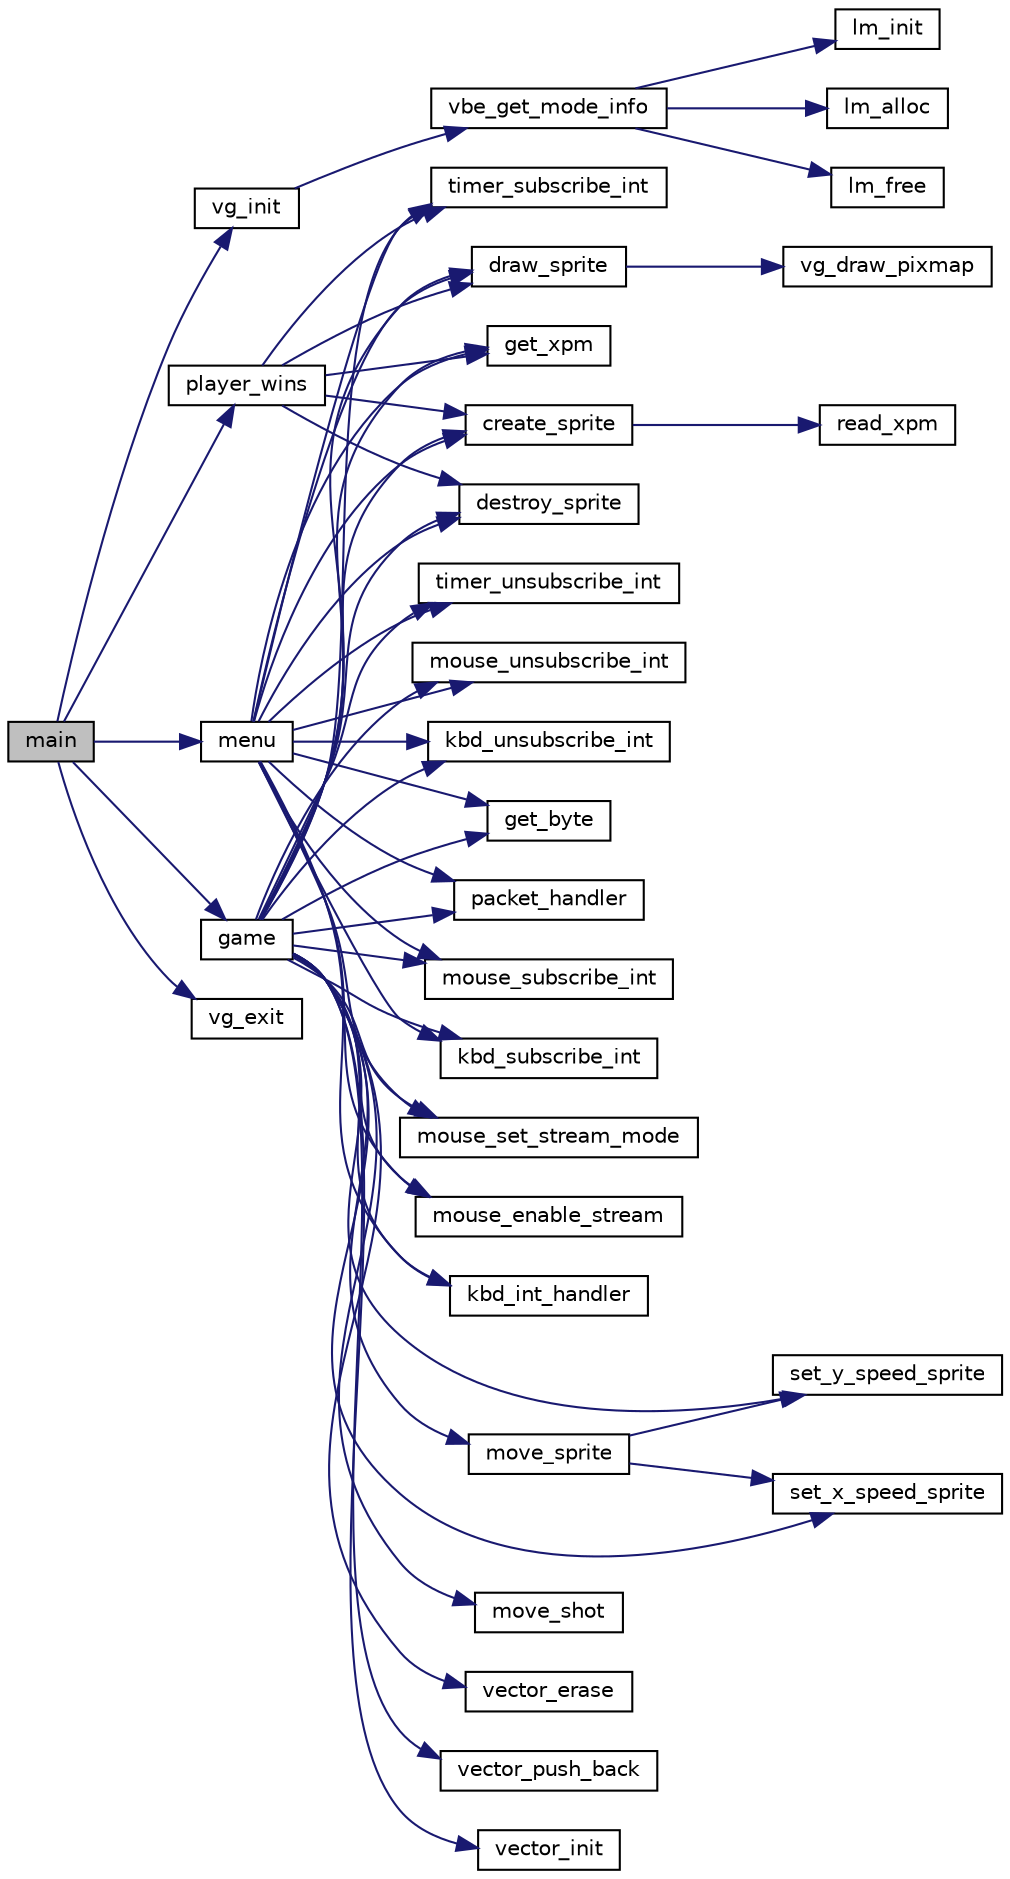 digraph "main"
{
  edge [fontname="Helvetica",fontsize="10",labelfontname="Helvetica",labelfontsize="10"];
  node [fontname="Helvetica",fontsize="10",shape=record];
  rankdir="LR";
  Node1 [label="main",height=0.2,width=0.4,color="black", fillcolor="grey75", style="filled", fontcolor="black"];
  Node1 -> Node2 [color="midnightblue",fontsize="10",style="solid",fontname="Helvetica"];
  Node2 [label="vg_init",height=0.2,width=0.4,color="black", fillcolor="white", style="filled",URL="$group__video__gr.html#gacef21667c79365d57a084bed994c2189",tooltip="Initializes the video module in graphics mode. "];
  Node2 -> Node3 [color="midnightblue",fontsize="10",style="solid",fontname="Helvetica"];
  Node3 [label="vbe_get_mode_info",height=0.2,width=0.4,color="black", fillcolor="white", style="filled",URL="$group__vbe.html#ga4ef3234e41f2050bc094a22049b69e45",tooltip="Returns information on the input VBE mode, including screen dimensions, color depth and VRAM physical..."];
  Node3 -> Node4 [color="midnightblue",fontsize="10",style="solid",fontname="Helvetica"];
  Node4 [label="lm_init",height=0.2,width=0.4,color="black", fillcolor="white", style="filled",URL="$group__lmlib.html#ga00a9c17c01e794a6bfc80fc5c6ab1ed1",tooltip="Initializes the low memory area, the region up to the 1 MByte physical address, by mapping it on the ..."];
  Node3 -> Node5 [color="midnightblue",fontsize="10",style="solid",fontname="Helvetica"];
  Node5 [label="lm_alloc",height=0.2,width=0.4,color="black", fillcolor="white", style="filled",URL="$group__lmlib.html#gae45d971ce2ffcf4dc2677eba033a92cd",tooltip="Allocates a memory block in low memory area with the specified size. "];
  Node3 -> Node6 [color="midnightblue",fontsize="10",style="solid",fontname="Helvetica"];
  Node6 [label="lm_free",height=0.2,width=0.4,color="black", fillcolor="white", style="filled",URL="$group__lmlib.html#ga73e89d9c297b7390021fb545513579c6",tooltip="Frees a memory block in the low memory area, previously allocated using lm_alloc() ..."];
  Node1 -> Node7 [color="midnightblue",fontsize="10",style="solid",fontname="Helvetica"];
  Node7 [label="menu",height=0.2,width=0.4,color="black", fillcolor="white", style="filled",URL="$group__game.html#ga792d3a7c31488479811f72b787f85e4d",tooltip="Function for displaying the menu. "];
  Node7 -> Node8 [color="midnightblue",fontsize="10",style="solid",fontname="Helvetica"];
  Node8 [label="timer_subscribe_int",height=0.2,width=0.4,color="black", fillcolor="white", style="filled",URL="$group__timer.html#ga4c5d9f47323eda494cfd826f6d62eec9",tooltip="Subscribes and enables Timer 0 interrupts. "];
  Node7 -> Node9 [color="midnightblue",fontsize="10",style="solid",fontname="Helvetica"];
  Node9 [label="mouse_subscribe_int",height=0.2,width=0.4,color="black", fillcolor="white", style="filled",URL="$group__mouse.html#ga99506573209b197b84ee22a228b89fbd",tooltip="Subscribes to the mouse&#39;s interrupts. "];
  Node7 -> Node10 [color="midnightblue",fontsize="10",style="solid",fontname="Helvetica"];
  Node10 [label="kbd_subscribe_int",height=0.2,width=0.4,color="black", fillcolor="white", style="filled",URL="$group__kbd.html#ga77e2ed8f53e0fae3f4005fa26c6d2692",tooltip="Subscribes to the keyboard&#39;s interrupts. "];
  Node7 -> Node11 [color="midnightblue",fontsize="10",style="solid",fontname="Helvetica"];
  Node11 [label="create_sprite",height=0.2,width=0.4,color="black", fillcolor="white", style="filled",URL="$group__sprite.html#ga585fbaeb1d5f34bb4e1393e7e99697dd",tooltip="Creates a sprite. "];
  Node11 -> Node12 [color="midnightblue",fontsize="10",style="solid",fontname="Helvetica"];
  Node12 [label="read_xpm",height=0.2,width=0.4,color="black", fillcolor="white", style="filled",URL="$group__xpm.html#ga05b2c5e4dbcaffa701703b50a2111783"];
  Node7 -> Node13 [color="midnightblue",fontsize="10",style="solid",fontname="Helvetica"];
  Node13 [label="get_xpm",height=0.2,width=0.4,color="black", fillcolor="white", style="filled",URL="$group__xpm.html#ga49aa32a94f19bdfe39a1c160ac741990",tooltip="Returns the desired xpm. "];
  Node7 -> Node14 [color="midnightblue",fontsize="10",style="solid",fontname="Helvetica"];
  Node14 [label="draw_sprite",height=0.2,width=0.4,color="black", fillcolor="white", style="filled",URL="$group__sprite.html#ga65b342bdee0447b4d253a3fcfc95d78b",tooltip="Draws a sprite. "];
  Node14 -> Node15 [color="midnightblue",fontsize="10",style="solid",fontname="Helvetica"];
  Node15 [label="vg_draw_pixmap",height=0.2,width=0.4,color="black", fillcolor="white", style="filled",URL="$group__video__gr.html#ga8d61f47c55916ab299a43f7fd799d04d",tooltip="Draws a pixmap on the given buffer. "];
  Node7 -> Node16 [color="midnightblue",fontsize="10",style="solid",fontname="Helvetica"];
  Node16 [label="destroy_sprite",height=0.2,width=0.4,color="black", fillcolor="white", style="filled",URL="$group__sprite.html#gaf16c6befaac9ffb673b9e3c798d542ed",tooltip="Frees the memory occupied by the sprite. "];
  Node7 -> Node17 [color="midnightblue",fontsize="10",style="solid",fontname="Helvetica"];
  Node17 [label="mouse_set_stream_mode",height=0.2,width=0.4,color="black", fillcolor="white", style="filled",URL="$group__mouse.html#ga16a521d1919cbd8f434d8b5d535a639b",tooltip="Sends the Set Stream Mode command to port 0x64. "];
  Node7 -> Node18 [color="midnightblue",fontsize="10",style="solid",fontname="Helvetica"];
  Node18 [label="mouse_enable_stream",height=0.2,width=0.4,color="black", fillcolor="white", style="filled",URL="$group__mouse.html#ga6d00dfd9c62a4446f67caea39b64d463",tooltip="Sends the Enable Sending Data Packets command to port 0x64. "];
  Node7 -> Node19 [color="midnightblue",fontsize="10",style="solid",fontname="Helvetica"];
  Node19 [label="kbd_int_handler",height=0.2,width=0.4,color="black", fillcolor="white", style="filled",URL="$group__kbd.html#ga76c3491bce9f85cce38e6af329b94d15",tooltip="Unsubscribes from the keyboard&#39;s interrupts. "];
  Node7 -> Node20 [color="midnightblue",fontsize="10",style="solid",fontname="Helvetica"];
  Node20 [label="timer_unsubscribe_int",height=0.2,width=0.4,color="black", fillcolor="white", style="filled",URL="$group__kbd.html#gab9eea51549744bca5c5c923b388bb4ee",tooltip="Unsubscribes from the keyboard&#39;s interrupts. "];
  Node7 -> Node21 [color="midnightblue",fontsize="10",style="solid",fontname="Helvetica"];
  Node21 [label="mouse_unsubscribe_int",height=0.2,width=0.4,color="black", fillcolor="white", style="filled",URL="$group__mouse.html#ga685ad2706aca36d9869a30a19b9f446a",tooltip="Unsubscribes from the mouse&#39;s interrupts. "];
  Node7 -> Node22 [color="midnightblue",fontsize="10",style="solid",fontname="Helvetica"];
  Node22 [label="kbd_unsubscribe_int",height=0.2,width=0.4,color="black", fillcolor="white", style="filled",URL="$kbd_8c.html#a5bdf6cfb570c375192b0d87913b65c57"];
  Node7 -> Node23 [color="midnightblue",fontsize="10",style="solid",fontname="Helvetica"];
  Node23 [label="get_byte",height=0.2,width=0.4,color="black", fillcolor="white", style="filled",URL="$group__mouse.html#ga59b282691a2a3edde462f7b36351a74a",tooltip="Receives the data in port 0x60. "];
  Node7 -> Node24 [color="midnightblue",fontsize="10",style="solid",fontname="Helvetica"];
  Node24 [label="packet_handler",height=0.2,width=0.4,color="black", fillcolor="white", style="filled",URL="$group__mouse.html#ga04bd9f2c1818e56a4604e290a068842b",tooltip="Receives a mouse data packet and updates the sprite&#39;s coordinates accordingly. "];
  Node1 -> Node25 [color="midnightblue",fontsize="10",style="solid",fontname="Helvetica"];
  Node25 [label="game",height=0.2,width=0.4,color="black", fillcolor="white", style="filled",URL="$group__game.html#ga860a3ff149bb616ec2242dc34bb52b51",tooltip="Primary game function. "];
  Node25 -> Node10 [color="midnightblue",fontsize="10",style="solid",fontname="Helvetica"];
  Node25 -> Node8 [color="midnightblue",fontsize="10",style="solid",fontname="Helvetica"];
  Node25 -> Node9 [color="midnightblue",fontsize="10",style="solid",fontname="Helvetica"];
  Node25 -> Node11 [color="midnightblue",fontsize="10",style="solid",fontname="Helvetica"];
  Node25 -> Node13 [color="midnightblue",fontsize="10",style="solid",fontname="Helvetica"];
  Node25 -> Node14 [color="midnightblue",fontsize="10",style="solid",fontname="Helvetica"];
  Node25 -> Node26 [color="midnightblue",fontsize="10",style="solid",fontname="Helvetica"];
  Node26 [label="vector_init",height=0.2,width=0.4,color="black", fillcolor="white", style="filled",URL="$group__vector.html#ga2ca876aefcda7c65704d5a5b4e334eea",tooltip="Initializes a vector with size 0. "];
  Node25 -> Node17 [color="midnightblue",fontsize="10",style="solid",fontname="Helvetica"];
  Node25 -> Node18 [color="midnightblue",fontsize="10",style="solid",fontname="Helvetica"];
  Node25 -> Node27 [color="midnightblue",fontsize="10",style="solid",fontname="Helvetica"];
  Node27 [label="set_y_speed_sprite",height=0.2,width=0.4,color="black", fillcolor="white", style="filled",URL="$group__sprite.html#ga4ca599f2889585f0c7a78ec6622d6928",tooltip="Sets a sprite&#39;s vertical speed to the specified. "];
  Node25 -> Node28 [color="midnightblue",fontsize="10",style="solid",fontname="Helvetica"];
  Node28 [label="move_sprite",height=0.2,width=0.4,color="black", fillcolor="white", style="filled",URL="$group__sprite.html#ga8446db36e642f6bb7e0e566f0fac9637",tooltip="Moves a sprite. "];
  Node28 -> Node27 [color="midnightblue",fontsize="10",style="solid",fontname="Helvetica"];
  Node28 -> Node29 [color="midnightblue",fontsize="10",style="solid",fontname="Helvetica"];
  Node29 [label="set_x_speed_sprite",height=0.2,width=0.4,color="black", fillcolor="white", style="filled",URL="$group__sprite.html#ga4dd652976ab61cba06875d87e52df12f",tooltip="Sets a sprite&#39;s horizontal speed to the specified. "];
  Node25 -> Node30 [color="midnightblue",fontsize="10",style="solid",fontname="Helvetica"];
  Node30 [label="move_shot",height=0.2,width=0.4,color="black", fillcolor="white", style="filled",URL="$group__sprite.html#gab9af15d14a3cb2f3f290be7355fbdb77",tooltip="Moves a shot sprite. "];
  Node25 -> Node31 [color="midnightblue",fontsize="10",style="solid",fontname="Helvetica"];
  Node31 [label="vector_erase",height=0.2,width=0.4,color="black", fillcolor="white", style="filled",URL="$group__vector.html#ga951a0ef34f7e54967c45c59f9ded305b",tooltip="Removes element from the index position of the vector. "];
  Node25 -> Node16 [color="midnightblue",fontsize="10",style="solid",fontname="Helvetica"];
  Node25 -> Node20 [color="midnightblue",fontsize="10",style="solid",fontname="Helvetica"];
  Node25 -> Node22 [color="midnightblue",fontsize="10",style="solid",fontname="Helvetica"];
  Node25 -> Node21 [color="midnightblue",fontsize="10",style="solid",fontname="Helvetica"];
  Node25 -> Node19 [color="midnightblue",fontsize="10",style="solid",fontname="Helvetica"];
  Node25 -> Node29 [color="midnightblue",fontsize="10",style="solid",fontname="Helvetica"];
  Node25 -> Node23 [color="midnightblue",fontsize="10",style="solid",fontname="Helvetica"];
  Node25 -> Node24 [color="midnightblue",fontsize="10",style="solid",fontname="Helvetica"];
  Node25 -> Node32 [color="midnightblue",fontsize="10",style="solid",fontname="Helvetica"];
  Node32 [label="vector_push_back",height=0.2,width=0.4,color="black", fillcolor="white", style="filled",URL="$group__vector.html#ga085e5c2ac696df22b2b2ae8326d03a84",tooltip="Adds item to the end of the vector. "];
  Node1 -> Node33 [color="midnightblue",fontsize="10",style="solid",fontname="Helvetica"];
  Node33 [label="player_wins",height=0.2,width=0.4,color="black", fillcolor="white", style="filled",URL="$group__game.html#ga8273bb9d5ec414429bd897d7c95a1303",tooltip="Function for displaying the winner of the game. "];
  Node33 -> Node8 [color="midnightblue",fontsize="10",style="solid",fontname="Helvetica"];
  Node33 -> Node11 [color="midnightblue",fontsize="10",style="solid",fontname="Helvetica"];
  Node33 -> Node13 [color="midnightblue",fontsize="10",style="solid",fontname="Helvetica"];
  Node33 -> Node14 [color="midnightblue",fontsize="10",style="solid",fontname="Helvetica"];
  Node33 -> Node16 [color="midnightblue",fontsize="10",style="solid",fontname="Helvetica"];
  Node1 -> Node34 [color="midnightblue",fontsize="10",style="solid",fontname="Helvetica"];
  Node34 [label="vg_exit",height=0.2,width=0.4,color="black", fillcolor="white", style="filled",URL="$group__video__gr.html#ga42f593e6656f1a978315aff02b1bcebf",tooltip="Returns to default Minix 3 text mode (0x03: 25 x 80, 16 colors) "];
}
